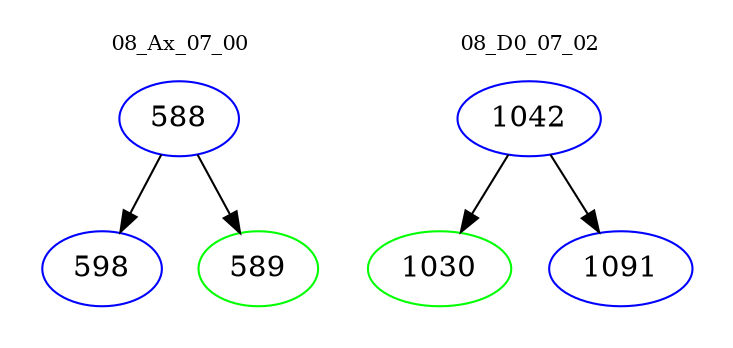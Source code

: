 digraph{
subgraph cluster_0 {
color = white
label = "08_Ax_07_00";
fontsize=10;
T0_588 [label="588", color="blue"]
T0_588 -> T0_598 [color="black"]
T0_598 [label="598", color="blue"]
T0_588 -> T0_589 [color="black"]
T0_589 [label="589", color="green"]
}
subgraph cluster_1 {
color = white
label = "08_D0_07_02";
fontsize=10;
T1_1042 [label="1042", color="blue"]
T1_1042 -> T1_1030 [color="black"]
T1_1030 [label="1030", color="green"]
T1_1042 -> T1_1091 [color="black"]
T1_1091 [label="1091", color="blue"]
}
}
